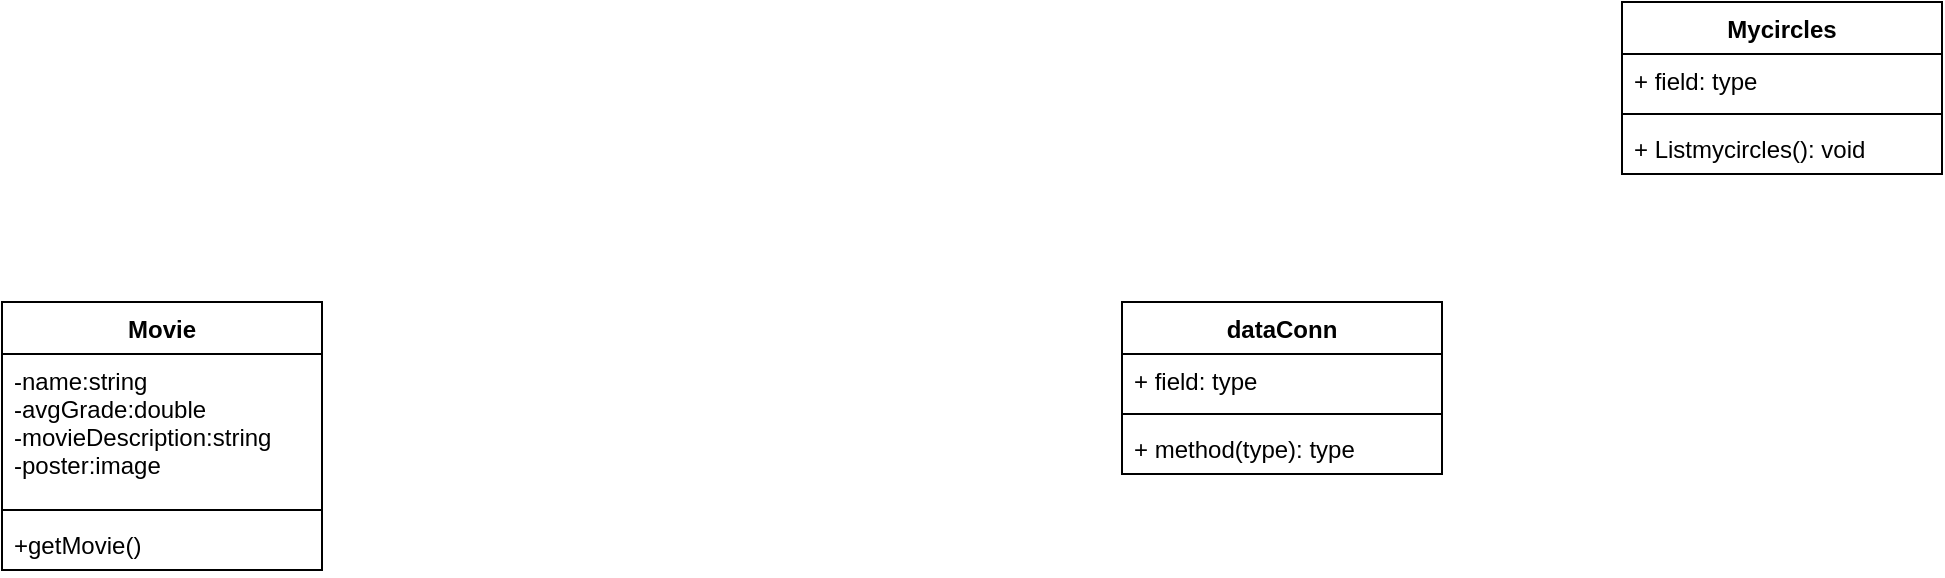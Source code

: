 <mxfile version="16.5.6" type="github">
  <diagram id="czeYtxCxRM8ObdpQRXwS" name="Page-1">
    <mxGraphModel dx="1021" dy="529" grid="1" gridSize="10" guides="1" tooltips="1" connect="1" arrows="1" fold="1" page="1" pageScale="1" pageWidth="50000" pageHeight="50000" math="0" shadow="0">
      <root>
        <mxCell id="0" />
        <mxCell id="1" parent="0" />
        <mxCell id="46LosdDzDrLffaNwuIow-5" value="dataConn" style="swimlane;fontStyle=1;align=center;verticalAlign=top;childLayout=stackLayout;horizontal=1;startSize=26;horizontalStack=0;resizeParent=1;resizeParentMax=0;resizeLast=0;collapsible=1;marginBottom=0;" vertex="1" parent="1">
          <mxGeometry x="1720" y="1290" width="160" height="86" as="geometry" />
        </mxCell>
        <mxCell id="46LosdDzDrLffaNwuIow-6" value="+ field: type" style="text;strokeColor=none;fillColor=none;align=left;verticalAlign=top;spacingLeft=4;spacingRight=4;overflow=hidden;rotatable=0;points=[[0,0.5],[1,0.5]];portConstraint=eastwest;" vertex="1" parent="46LosdDzDrLffaNwuIow-5">
          <mxGeometry y="26" width="160" height="26" as="geometry" />
        </mxCell>
        <mxCell id="46LosdDzDrLffaNwuIow-7" value="" style="line;strokeWidth=1;fillColor=none;align=left;verticalAlign=middle;spacingTop=-1;spacingLeft=3;spacingRight=3;rotatable=0;labelPosition=right;points=[];portConstraint=eastwest;" vertex="1" parent="46LosdDzDrLffaNwuIow-5">
          <mxGeometry y="52" width="160" height="8" as="geometry" />
        </mxCell>
        <mxCell id="46LosdDzDrLffaNwuIow-8" value="+ method(type): type" style="text;strokeColor=none;fillColor=none;align=left;verticalAlign=top;spacingLeft=4;spacingRight=4;overflow=hidden;rotatable=0;points=[[0,0.5],[1,0.5]];portConstraint=eastwest;" vertex="1" parent="46LosdDzDrLffaNwuIow-5">
          <mxGeometry y="60" width="160" height="26" as="geometry" />
        </mxCell>
        <mxCell id="egLKUnMWFmZdAxHy4EYi-1" value="Mycircles" style="swimlane;fontStyle=1;align=center;verticalAlign=top;childLayout=stackLayout;horizontal=1;startSize=26;horizontalStack=0;resizeParent=1;resizeParentMax=0;resizeLast=0;collapsible=1;marginBottom=0;" vertex="1" parent="1">
          <mxGeometry x="1970" y="1140" width="160" height="86" as="geometry" />
        </mxCell>
        <mxCell id="egLKUnMWFmZdAxHy4EYi-2" value="+ field: type" style="text;strokeColor=none;fillColor=none;align=left;verticalAlign=top;spacingLeft=4;spacingRight=4;overflow=hidden;rotatable=0;points=[[0,0.5],[1,0.5]];portConstraint=eastwest;" vertex="1" parent="egLKUnMWFmZdAxHy4EYi-1">
          <mxGeometry y="26" width="160" height="26" as="geometry" />
        </mxCell>
        <mxCell id="egLKUnMWFmZdAxHy4EYi-3" value="" style="line;strokeWidth=1;fillColor=none;align=left;verticalAlign=middle;spacingTop=-1;spacingLeft=3;spacingRight=3;rotatable=0;labelPosition=right;points=[];portConstraint=eastwest;" vertex="1" parent="egLKUnMWFmZdAxHy4EYi-1">
          <mxGeometry y="52" width="160" height="8" as="geometry" />
        </mxCell>
        <mxCell id="egLKUnMWFmZdAxHy4EYi-4" value="+ Listmycircles(): void" style="text;strokeColor=none;fillColor=none;align=left;verticalAlign=top;spacingLeft=4;spacingRight=4;overflow=hidden;rotatable=0;points=[[0,0.5],[1,0.5]];portConstraint=eastwest;" vertex="1" parent="egLKUnMWFmZdAxHy4EYi-1">
          <mxGeometry y="60" width="160" height="26" as="geometry" />
        </mxCell>
        <mxCell id="8Do-b4mo3wIUdCFwqy2j-4" value="Movie" style="swimlane;fontStyle=1;align=center;verticalAlign=top;childLayout=stackLayout;horizontal=1;startSize=26;horizontalStack=0;resizeParent=1;resizeParentMax=0;resizeLast=0;collapsible=1;marginBottom=0;" vertex="1" parent="1">
          <mxGeometry x="1160" y="1290" width="160" height="134" as="geometry" />
        </mxCell>
        <mxCell id="8Do-b4mo3wIUdCFwqy2j-5" value="-name:string&#xa;-avgGrade:double&#xa;-movieDescription:string&#xa;-poster:image" style="text;strokeColor=none;fillColor=none;align=left;verticalAlign=top;spacingLeft=4;spacingRight=4;overflow=hidden;rotatable=0;points=[[0,0.5],[1,0.5]];portConstraint=eastwest;" vertex="1" parent="8Do-b4mo3wIUdCFwqy2j-4">
          <mxGeometry y="26" width="160" height="74" as="geometry" />
        </mxCell>
        <mxCell id="8Do-b4mo3wIUdCFwqy2j-6" value="" style="line;strokeWidth=1;fillColor=none;align=left;verticalAlign=middle;spacingTop=-1;spacingLeft=3;spacingRight=3;rotatable=0;labelPosition=right;points=[];portConstraint=eastwest;" vertex="1" parent="8Do-b4mo3wIUdCFwqy2j-4">
          <mxGeometry y="100" width="160" height="8" as="geometry" />
        </mxCell>
        <mxCell id="8Do-b4mo3wIUdCFwqy2j-7" value="+getMovie()" style="text;strokeColor=none;fillColor=none;align=left;verticalAlign=top;spacingLeft=4;spacingRight=4;overflow=hidden;rotatable=0;points=[[0,0.5],[1,0.5]];portConstraint=eastwest;" vertex="1" parent="8Do-b4mo3wIUdCFwqy2j-4">
          <mxGeometry y="108" width="160" height="26" as="geometry" />
        </mxCell>
      </root>
    </mxGraphModel>
  </diagram>
</mxfile>
